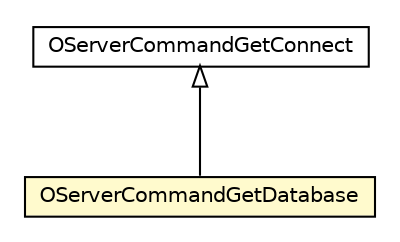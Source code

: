 #!/usr/local/bin/dot
#
# Class diagram 
# Generated by UMLGraph version R5_6-24-gf6e263 (http://www.umlgraph.org/)
#

digraph G {
	edge [fontname="Helvetica",fontsize=10,labelfontname="Helvetica",labelfontsize=10];
	node [fontname="Helvetica",fontsize=10,shape=plaintext];
	nodesep=0.25;
	ranksep=0.5;
	// com.orientechnologies.orient.server.network.protocol.http.command.get.OServerCommandGetDatabase
	c3734774 [label=<<table title="com.orientechnologies.orient.server.network.protocol.http.command.get.OServerCommandGetDatabase" border="0" cellborder="1" cellspacing="0" cellpadding="2" port="p" bgcolor="lemonChiffon" href="./OServerCommandGetDatabase.html">
		<tr><td><table border="0" cellspacing="0" cellpadding="1">
<tr><td align="center" balign="center"> OServerCommandGetDatabase </td></tr>
		</table></td></tr>
		</table>>, URL="./OServerCommandGetDatabase.html", fontname="Helvetica", fontcolor="black", fontsize=10.0];
	// com.orientechnologies.orient.server.network.protocol.http.command.get.OServerCommandGetConnect
	c3734790 [label=<<table title="com.orientechnologies.orient.server.network.protocol.http.command.get.OServerCommandGetConnect" border="0" cellborder="1" cellspacing="0" cellpadding="2" port="p" href="./OServerCommandGetConnect.html">
		<tr><td><table border="0" cellspacing="0" cellpadding="1">
<tr><td align="center" balign="center"> OServerCommandGetConnect </td></tr>
		</table></td></tr>
		</table>>, URL="./OServerCommandGetConnect.html", fontname="Helvetica", fontcolor="black", fontsize=10.0];
	//com.orientechnologies.orient.server.network.protocol.http.command.get.OServerCommandGetDatabase extends com.orientechnologies.orient.server.network.protocol.http.command.get.OServerCommandGetConnect
	c3734790:p -> c3734774:p [dir=back,arrowtail=empty];
}

